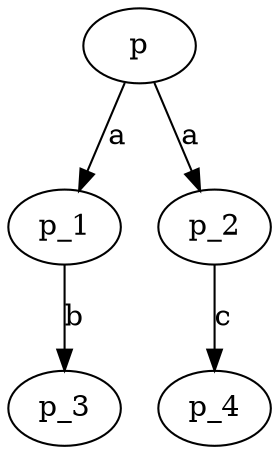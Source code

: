 digraph LTSP {
    p -> p_1 [label="a"];
    p -> p_2 [label="a"];
    p_1 -> p_3 [label="b"];
    p_2 -> p_4 [label="c"];
}